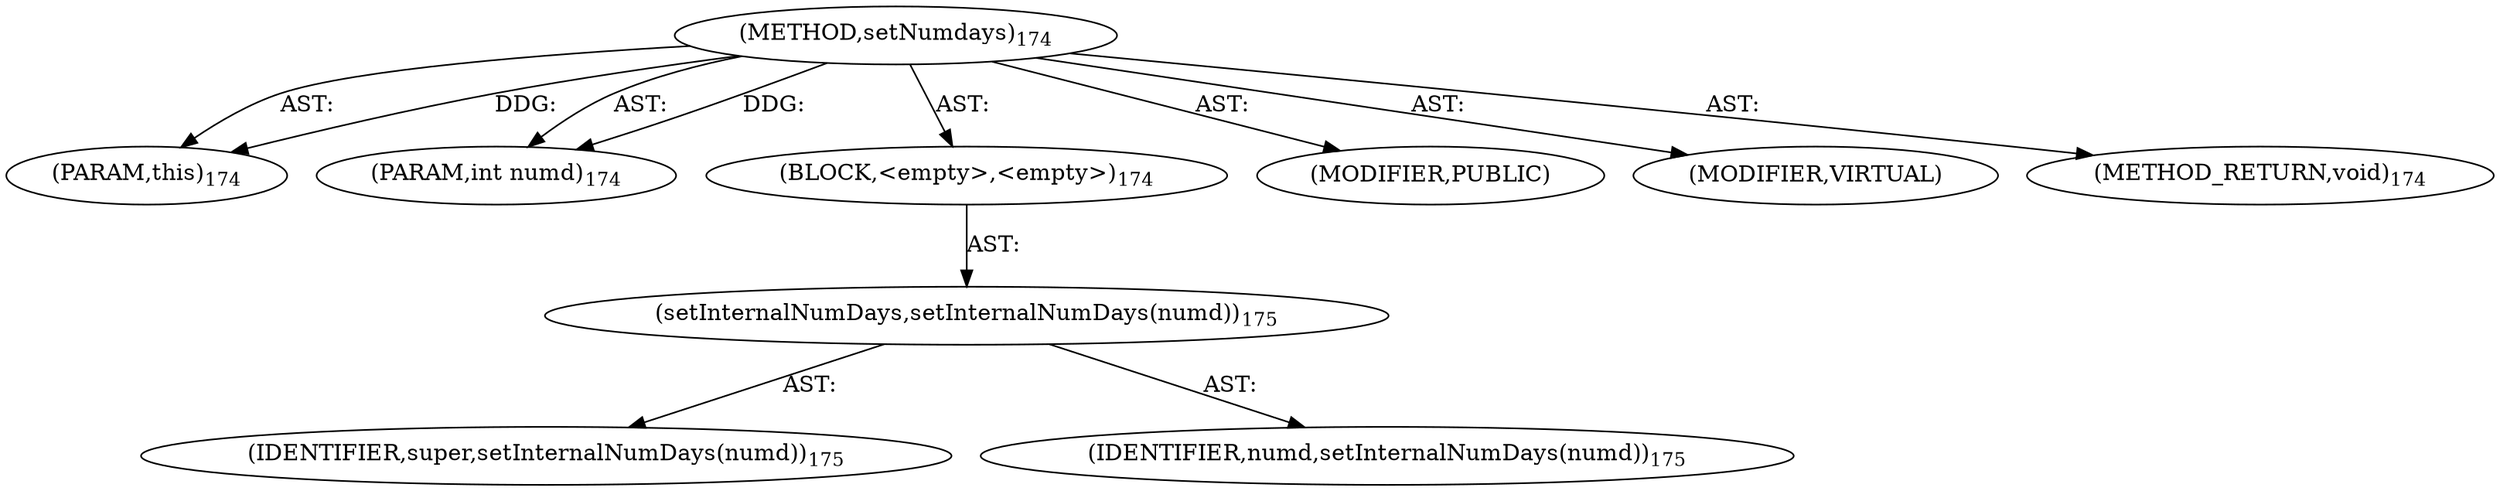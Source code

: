 digraph "setNumdays" {  
"111669149703" [label = <(METHOD,setNumdays)<SUB>174</SUB>> ]
"115964117006" [label = <(PARAM,this)<SUB>174</SUB>> ]
"115964117007" [label = <(PARAM,int numd)<SUB>174</SUB>> ]
"25769803785" [label = <(BLOCK,&lt;empty&gt;,&lt;empty&gt;)<SUB>174</SUB>> ]
"30064771116" [label = <(setInternalNumDays,setInternalNumDays(numd))<SUB>175</SUB>> ]
"68719476779" [label = <(IDENTIFIER,super,setInternalNumDays(numd))<SUB>175</SUB>> ]
"68719476780" [label = <(IDENTIFIER,numd,setInternalNumDays(numd))<SUB>175</SUB>> ]
"133143986189" [label = <(MODIFIER,PUBLIC)> ]
"133143986190" [label = <(MODIFIER,VIRTUAL)> ]
"128849018887" [label = <(METHOD_RETURN,void)<SUB>174</SUB>> ]
  "111669149703" -> "115964117006"  [ label = "AST: "] 
  "111669149703" -> "115964117007"  [ label = "AST: "] 
  "111669149703" -> "25769803785"  [ label = "AST: "] 
  "111669149703" -> "133143986189"  [ label = "AST: "] 
  "111669149703" -> "133143986190"  [ label = "AST: "] 
  "111669149703" -> "128849018887"  [ label = "AST: "] 
  "25769803785" -> "30064771116"  [ label = "AST: "] 
  "30064771116" -> "68719476779"  [ label = "AST: "] 
  "30064771116" -> "68719476780"  [ label = "AST: "] 
  "111669149703" -> "115964117006"  [ label = "DDG: "] 
  "111669149703" -> "115964117007"  [ label = "DDG: "] 
}
